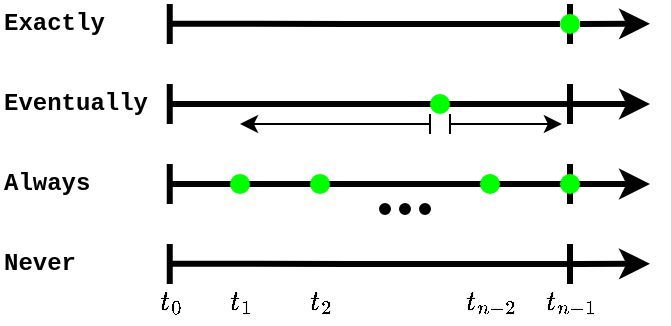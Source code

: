 <mxfile version="16.5.1" type="device"><diagram id="jybeRIMG-wTiD9SCGTpW" name="Page-1"><mxGraphModel dx="381" dy="285" grid="1" gridSize="10" guides="1" tooltips="1" connect="1" arrows="1" fold="1" page="1" pageScale="1" pageWidth="850" pageHeight="1100" math="1" shadow="0"><root><mxCell id="0"/><mxCell id="1" parent="0"/><mxCell id="7lZBAKdJox8qYDFz2rzv-4" value="" style="endArrow=classic;html=1;strokeWidth=3;" parent="1" edge="1"><mxGeometry width="50" height="50" relative="1" as="geometry"><mxPoint x="105" y="160" as="sourcePoint"/><mxPoint x="345" y="160" as="targetPoint"/></mxGeometry></mxCell><mxCell id="7lZBAKdJox8qYDFz2rzv-6" value="" style="endArrow=classic;html=1;strokeWidth=3;" parent="1" edge="1"><mxGeometry width="50" height="50" relative="1" as="geometry"><mxPoint x="105" y="200" as="sourcePoint"/><mxPoint x="345" y="200" as="targetPoint"/></mxGeometry></mxCell><mxCell id="7lZBAKdJox8qYDFz2rzv-8" value="Exactly" style="text;html=1;align=left;verticalAlign=middle;resizable=0;points=[];autosize=1;strokeColor=none;fillColor=none;fontFamily=Courier New;fontSize=12;fontStyle=1" parent="1" vertex="1"><mxGeometry x="20" y="110" width="70" height="20" as="geometry"/></mxCell><mxCell id="7lZBAKdJox8qYDFz2rzv-9" value="Eventually" style="text;html=1;align=left;verticalAlign=middle;resizable=0;points=[];autosize=1;strokeColor=none;fillColor=none;fontFamily=Courier New;fontStyle=1" parent="1" vertex="1"><mxGeometry x="20" y="150" width="90" height="20" as="geometry"/></mxCell><mxCell id="7lZBAKdJox8qYDFz2rzv-10" value="Always" style="text;html=1;align=left;verticalAlign=middle;resizable=0;points=[];autosize=1;strokeColor=none;fillColor=none;fontFamily=Courier New;fontStyle=1" parent="1" vertex="1"><mxGeometry x="20" y="190" width="60" height="20" as="geometry"/></mxCell><mxCell id="7lZBAKdJox8qYDFz2rzv-14" value="\(t_0\)" style="text;html=1;align=center;verticalAlign=middle;resizable=0;points=[];autosize=1;strokeColor=none;fillColor=none;fontSize=12;fontFamily=Courier New;" parent="1" vertex="1"><mxGeometry x="70" y="250" width="70" height="20" as="geometry"/></mxCell><mxCell id="7lZBAKdJox8qYDFz2rzv-18" value="\(t_{n-1}\)" style="text;html=1;align=center;verticalAlign=middle;resizable=0;points=[];autosize=1;strokeColor=none;fillColor=none;fontSize=12;fontFamily=Courier New;" parent="1" vertex="1"><mxGeometry x="260" y="250" width="90" height="20" as="geometry"/></mxCell><mxCell id="7lZBAKdJox8qYDFz2rzv-22" value="" style="endArrow=none;html=1;fontFamily=Courier New;fontSize=12;strokeWidth=3;" parent="1" edge="1"><mxGeometry width="50" height="50" relative="1" as="geometry"><mxPoint x="104.88" y="210" as="sourcePoint"/><mxPoint x="104.88" y="190" as="targetPoint"/></mxGeometry></mxCell><mxCell id="7lZBAKdJox8qYDFz2rzv-23" value="" style="endArrow=none;html=1;fontFamily=Courier New;fontSize=12;strokeWidth=3;" parent="1" edge="1"><mxGeometry width="50" height="50" relative="1" as="geometry"><mxPoint x="104.88" y="170" as="sourcePoint"/><mxPoint x="104.88" y="150" as="targetPoint"/></mxGeometry></mxCell><mxCell id="7lZBAKdJox8qYDFz2rzv-24" value="" style="endArrow=none;html=1;fontFamily=Courier New;fontSize=12;strokeWidth=3;" parent="1" edge="1"><mxGeometry width="50" height="50" relative="1" as="geometry"><mxPoint x="104.88" y="130" as="sourcePoint"/><mxPoint x="104.88" y="110" as="targetPoint"/></mxGeometry></mxCell><mxCell id="7lZBAKdJox8qYDFz2rzv-25" value="" style="endArrow=classic;html=1;strokeWidth=3;startArrow=none;" parent="1" source="7lZBAKdJox8qYDFz2rzv-29" edge="1"><mxGeometry width="50" height="50" relative="1" as="geometry"><mxPoint x="105" y="119.86" as="sourcePoint"/><mxPoint x="345" y="119.86" as="targetPoint"/></mxGeometry></mxCell><mxCell id="7lZBAKdJox8qYDFz2rzv-26" value="" style="endArrow=none;html=1;fontFamily=Courier New;fontSize=12;strokeWidth=3;" parent="1" edge="1"><mxGeometry width="50" height="50" relative="1" as="geometry"><mxPoint x="305" y="130" as="sourcePoint"/><mxPoint x="305" y="110" as="targetPoint"/></mxGeometry></mxCell><mxCell id="7lZBAKdJox8qYDFz2rzv-27" value="" style="endArrow=none;html=1;fontFamily=Courier New;fontSize=12;strokeWidth=3;" parent="1" edge="1"><mxGeometry width="50" height="50" relative="1" as="geometry"><mxPoint x="305" y="170" as="sourcePoint"/><mxPoint x="305" y="150" as="targetPoint"/></mxGeometry></mxCell><mxCell id="7lZBAKdJox8qYDFz2rzv-28" value="" style="endArrow=none;html=1;fontFamily=Courier New;fontSize=12;strokeWidth=3;" parent="1" edge="1"><mxGeometry width="50" height="50" relative="1" as="geometry"><mxPoint x="305" y="210" as="sourcePoint"/><mxPoint x="305" y="190" as="targetPoint"/></mxGeometry></mxCell><mxCell id="7lZBAKdJox8qYDFz2rzv-29" value="" style="ellipse;whiteSpace=wrap;html=1;aspect=fixed;fontFamily=Courier New;fontSize=12;fillColor=#00FF00;align=left;strokeColor=none;" parent="1" vertex="1"><mxGeometry x="300" y="115" width="10" height="10" as="geometry"/></mxCell><mxCell id="7lZBAKdJox8qYDFz2rzv-30" value="" style="endArrow=none;html=1;strokeWidth=3;" parent="1" target="7lZBAKdJox8qYDFz2rzv-29" edge="1"><mxGeometry width="50" height="50" relative="1" as="geometry"><mxPoint x="105" y="119.86" as="sourcePoint"/><mxPoint x="345" y="119.86" as="targetPoint"/><Array as="points"><mxPoint x="205" y="120"/></Array></mxGeometry></mxCell><mxCell id="7lZBAKdJox8qYDFz2rzv-31" value="" style="ellipse;whiteSpace=wrap;html=1;aspect=fixed;fontFamily=Courier New;fontSize=12;fillColor=#00FF00;align=left;strokeColor=none;" parent="1" vertex="1"><mxGeometry x="235" y="155" width="10" height="10" as="geometry"/></mxCell><mxCell id="7lZBAKdJox8qYDFz2rzv-33" value="" style="ellipse;whiteSpace=wrap;html=1;aspect=fixed;fontFamily=Courier New;fontSize=12;fillColor=#00FF00;align=left;strokeColor=none;" parent="1" vertex="1"><mxGeometry x="135" y="195" width="10" height="10" as="geometry"/></mxCell><mxCell id="7lZBAKdJox8qYDFz2rzv-34" value="" style="ellipse;whiteSpace=wrap;html=1;aspect=fixed;fontFamily=Courier New;fontSize=12;fillColor=#00FF00;align=left;strokeColor=none;" parent="1" vertex="1"><mxGeometry x="260" y="195" width="10" height="10" as="geometry"/></mxCell><mxCell id="7lZBAKdJox8qYDFz2rzv-35" value="" style="ellipse;whiteSpace=wrap;html=1;aspect=fixed;fontFamily=Courier New;fontSize=12;fillColor=#00FF00;align=left;strokeColor=none;" parent="1" vertex="1"><mxGeometry x="175" y="195" width="10" height="10" as="geometry"/></mxCell><mxCell id="7lZBAKdJox8qYDFz2rzv-36" value="" style="ellipse;whiteSpace=wrap;html=1;aspect=fixed;fontFamily=Courier New;fontSize=12;fillColor=#00FF00;align=left;strokeColor=none;" parent="1" vertex="1"><mxGeometry x="300" y="195" width="10" height="10" as="geometry"/></mxCell><mxCell id="7lZBAKdJox8qYDFz2rzv-39" value="" style="ellipse;whiteSpace=wrap;html=1;aspect=fixed;fontFamily=Courier New;fontSize=12;fillColor=#000000;align=left;strokeColor=default;" parent="1" vertex="1"><mxGeometry x="210" y="210" width="5" height="5" as="geometry"/></mxCell><mxCell id="7lZBAKdJox8qYDFz2rzv-40" value="" style="ellipse;whiteSpace=wrap;html=1;aspect=fixed;fontFamily=Courier New;fontSize=12;fillColor=#000000;align=left;strokeColor=default;" parent="1" vertex="1"><mxGeometry x="220" y="210" width="5" height="5" as="geometry"/></mxCell><mxCell id="7lZBAKdJox8qYDFz2rzv-41" value="" style="ellipse;whiteSpace=wrap;html=1;aspect=fixed;fontFamily=Courier New;fontSize=12;fillColor=#000000;align=left;strokeColor=default;" parent="1" vertex="1"><mxGeometry x="230" y="210" width="5" height="5" as="geometry"/></mxCell><mxCell id="mHwmd78IWuhrghcdElUT-1" value="\(t_1\)" style="text;html=1;align=center;verticalAlign=middle;resizable=0;points=[];autosize=1;strokeColor=none;fillColor=none;fontSize=12;fontFamily=Courier New;" parent="1" vertex="1"><mxGeometry x="105" y="250" width="70" height="20" as="geometry"/></mxCell><mxCell id="mHwmd78IWuhrghcdElUT-2" value="\(t_2\)" style="text;html=1;align=center;verticalAlign=middle;resizable=0;points=[];autosize=1;strokeColor=none;fillColor=none;fontSize=12;fontFamily=Courier New;" parent="1" vertex="1"><mxGeometry x="145" y="250" width="70" height="20" as="geometry"/></mxCell><mxCell id="mHwmd78IWuhrghcdElUT-4" value="\(t_{n-2}\)" style="text;html=1;align=center;verticalAlign=middle;resizable=0;points=[];autosize=1;strokeColor=none;fillColor=none;fontSize=12;fontFamily=Courier New;" parent="1" vertex="1"><mxGeometry x="220" y="250" width="90" height="20" as="geometry"/></mxCell><mxCell id="mHwmd78IWuhrghcdElUT-6" value="" style="endArrow=classic;html=1;" parent="1" edge="1"><mxGeometry width="50" height="50" relative="1" as="geometry"><mxPoint x="235" y="170" as="sourcePoint"/><mxPoint x="140" y="170" as="targetPoint"/></mxGeometry></mxCell><mxCell id="mHwmd78IWuhrghcdElUT-7" value="" style="endArrow=classic;html=1;" parent="1" edge="1"><mxGeometry width="50" height="50" relative="1" as="geometry"><mxPoint x="245" y="170" as="sourcePoint"/><mxPoint x="300.93" y="170" as="targetPoint"/></mxGeometry></mxCell><mxCell id="mHwmd78IWuhrghcdElUT-8" value="" style="endArrow=none;html=1;" parent="1" edge="1"><mxGeometry width="50" height="50" relative="1" as="geometry"><mxPoint x="235" y="175" as="sourcePoint"/><mxPoint x="235" y="165" as="targetPoint"/></mxGeometry></mxCell><mxCell id="mHwmd78IWuhrghcdElUT-9" value="" style="endArrow=none;html=1;" parent="1" edge="1"><mxGeometry width="50" height="50" relative="1" as="geometry"><mxPoint x="245" y="175" as="sourcePoint"/><mxPoint x="245" y="165" as="targetPoint"/></mxGeometry></mxCell><mxCell id="pTONHDXYLa2TgoChhFEc-1" value="Never" style="text;html=1;align=left;verticalAlign=middle;resizable=0;points=[];autosize=1;strokeColor=none;fillColor=none;fontFamily=Courier New;fontSize=12;fontStyle=1" vertex="1" parent="1"><mxGeometry x="20" y="230" width="50" height="20" as="geometry"/></mxCell><mxCell id="pTONHDXYLa2TgoChhFEc-2" value="" style="endArrow=none;html=1;fontFamily=Courier New;fontSize=12;strokeWidth=3;" edge="1" parent="1"><mxGeometry width="50" height="50" relative="1" as="geometry"><mxPoint x="104.88" y="250" as="sourcePoint"/><mxPoint x="104.88" y="230" as="targetPoint"/></mxGeometry></mxCell><mxCell id="pTONHDXYLa2TgoChhFEc-3" value="" style="endArrow=classic;html=1;strokeWidth=3;startArrow=none;" edge="1" parent="1"><mxGeometry width="50" height="50" relative="1" as="geometry"><mxPoint x="310" y="240" as="sourcePoint"/><mxPoint x="345" y="239.86" as="targetPoint"/></mxGeometry></mxCell><mxCell id="pTONHDXYLa2TgoChhFEc-4" value="" style="endArrow=none;html=1;fontFamily=Courier New;fontSize=12;strokeWidth=3;" edge="1" parent="1"><mxGeometry width="50" height="50" relative="1" as="geometry"><mxPoint x="305" y="250" as="sourcePoint"/><mxPoint x="305" y="230" as="targetPoint"/></mxGeometry></mxCell><mxCell id="pTONHDXYLa2TgoChhFEc-6" value="" style="endArrow=none;html=1;strokeWidth=3;" edge="1" parent="1"><mxGeometry width="50" height="50" relative="1" as="geometry"><mxPoint x="105" y="239.86" as="sourcePoint"/><mxPoint x="310" y="240" as="targetPoint"/><Array as="points"><mxPoint x="205" y="240"/></Array></mxGeometry></mxCell></root></mxGraphModel></diagram></mxfile>